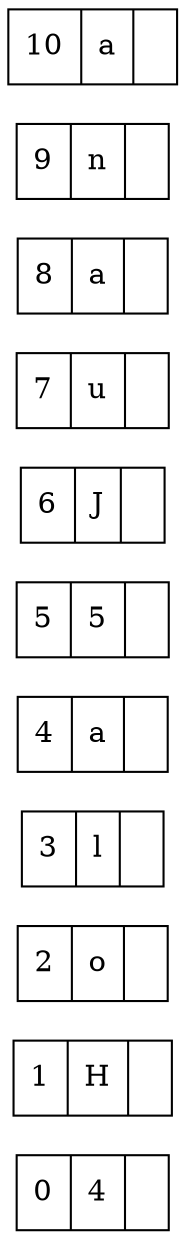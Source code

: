 digraph { 
node[shape=record]; 
 graph[pencolor=transparent]; 
 rankdir=LR; 
p1[label="{<anterior> 0 |<data> 4 |<next>}"]; 
p2[label="{<anterior> 1 |<data> H |<next>}"]; 
p3[label="{<anterior> 2 |<data> o |<next>}"]; 
p4[label="{<anterior> 3 |<data> l |<next>}"]; 
p5[label="{<anterior> 4 |<data> a |<next>}"]; 
p6[label="{<anterior> 5 |<data> 5 |<next>}"]; 
p7[label="{<anterior> 6 |<data> J |<next>}"]; 
p8[label="{<anterior> 7 |<data> u |<next>}"]; 
p9[label="{<anterior> 8 |<data> a |<next>}"]; 
p10[label="{<anterior> 9 |<data> n |<next>}"]; 
p11[label="{<anterior> 10 |<data> a |<next>}"]; 

 edge[tailclip=false,arrowtail=dot,dir=both]; 
 }